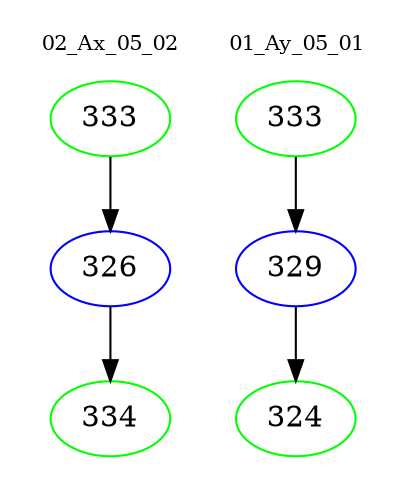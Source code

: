 digraph{
subgraph cluster_0 {
color = white
label = "02_Ax_05_02";
fontsize=10;
T0_333 [label="333", color="green"]
T0_333 -> T0_326 [color="black"]
T0_326 [label="326", color="blue"]
T0_326 -> T0_334 [color="black"]
T0_334 [label="334", color="green"]
}
subgraph cluster_1 {
color = white
label = "01_Ay_05_01";
fontsize=10;
T1_333 [label="333", color="green"]
T1_333 -> T1_329 [color="black"]
T1_329 [label="329", color="blue"]
T1_329 -> T1_324 [color="black"]
T1_324 [label="324", color="green"]
}
}
